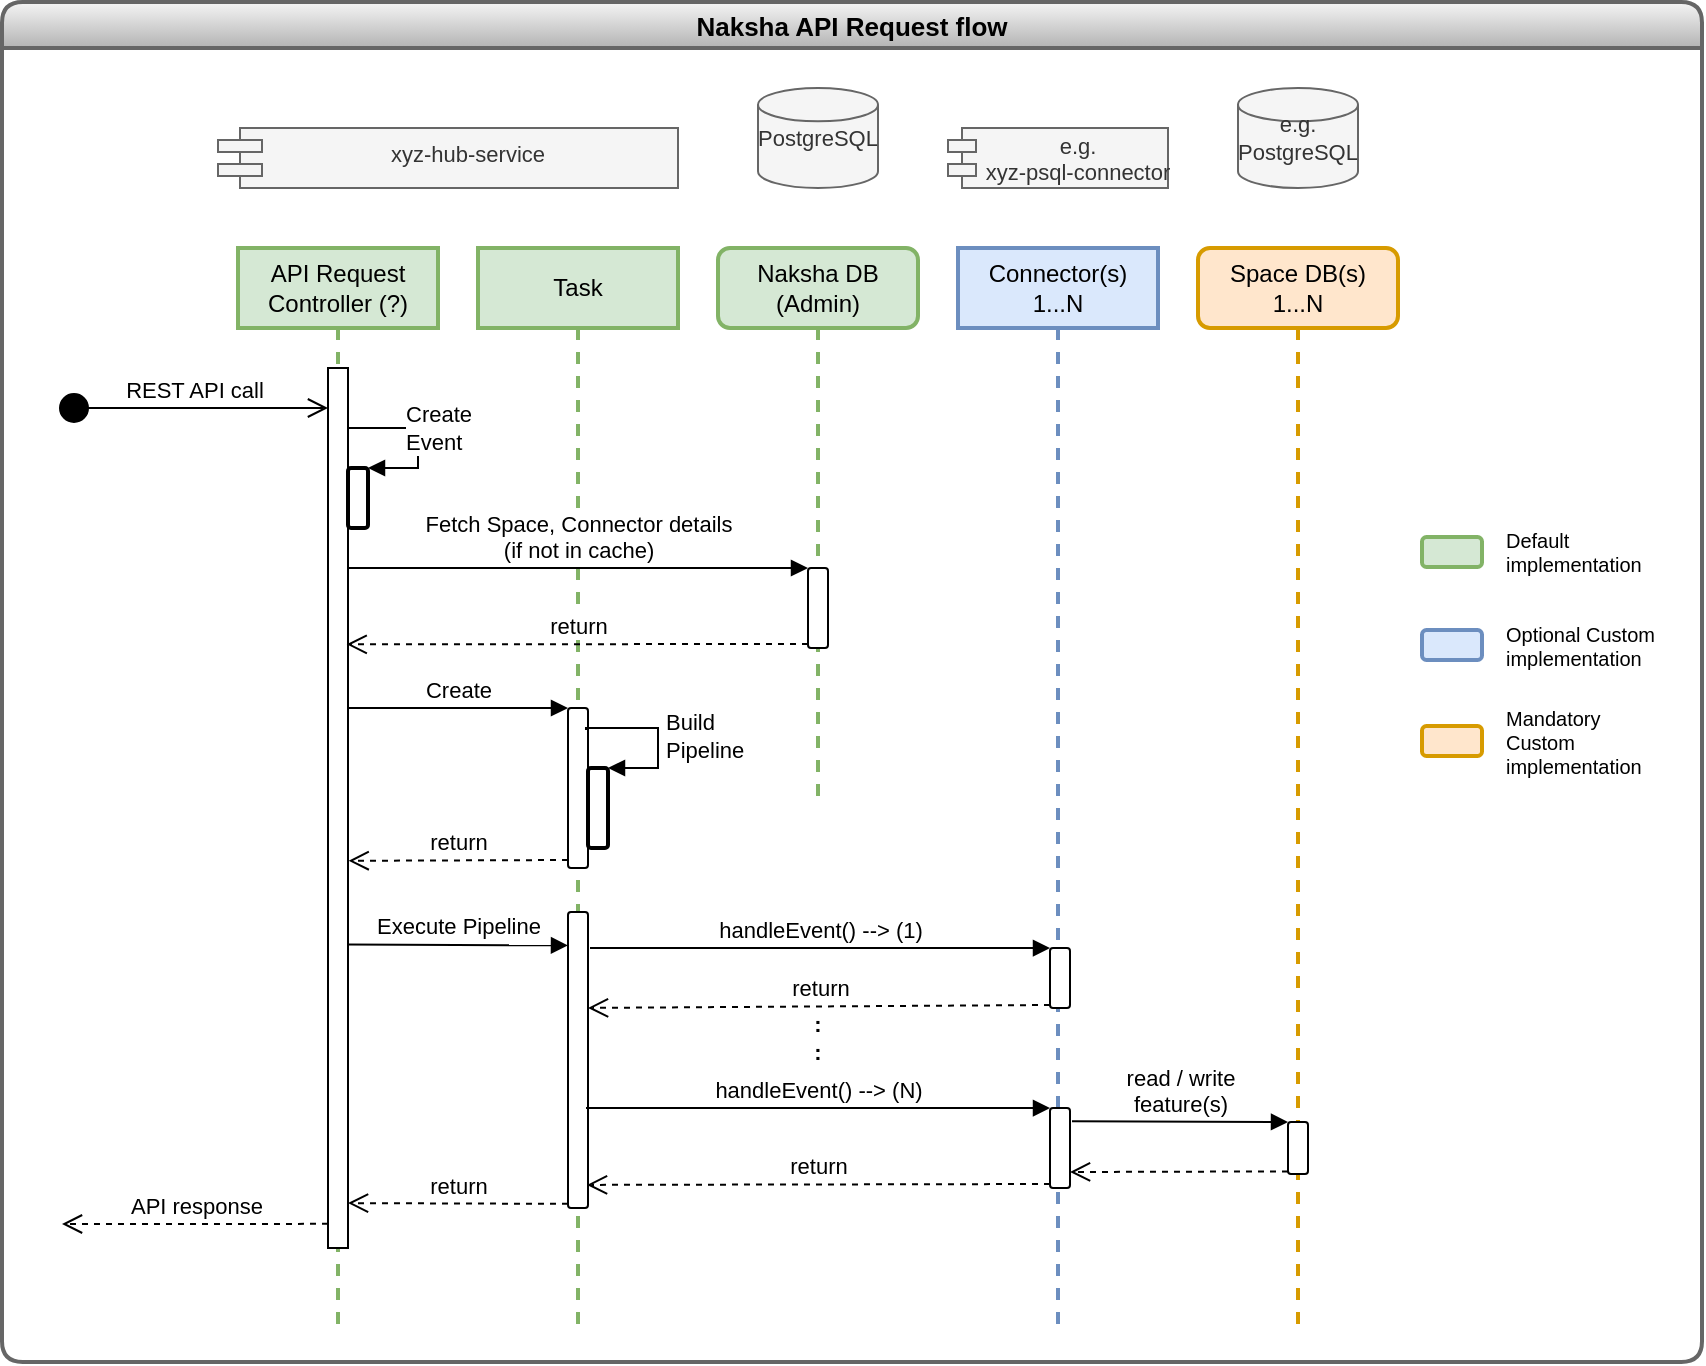 <mxfile version="16.1.2" type="device"><diagram id="Obo5cB7O04AJ7v5FpMcv" name="Page-1"><mxGraphModel dx="850" dy="562" grid="1" gridSize="10" guides="1" tooltips="1" connect="1" arrows="1" fold="1" page="1" pageScale="1" pageWidth="1169" pageHeight="827" math="0" shadow="0"><root><mxCell id="0"/><mxCell id="1" parent="0"/><mxCell id="FYHCxZDHsHW0RmtBR5TR-3" value="API Request Controller (?)" style="shape=umlLifeline;perimeter=lifelinePerimeter;whiteSpace=wrap;html=1;container=1;collapsible=0;recursiveResize=0;outlineConnect=0;fillColor=#d5e8d4;strokeColor=#82b366;strokeWidth=2;" vertex="1" parent="1"><mxGeometry x="188" y="153" width="100" height="540" as="geometry"/></mxCell><mxCell id="FYHCxZDHsHW0RmtBR5TR-4" value="" style="html=1;points=[];perimeter=orthogonalPerimeter;" vertex="1" parent="FYHCxZDHsHW0RmtBR5TR-3"><mxGeometry x="45" y="60" width="10" height="440" as="geometry"/></mxCell><mxCell id="FYHCxZDHsHW0RmtBR5TR-36" value="" style="html=1;points=[];perimeter=orthogonalPerimeter;rounded=1;shadow=0;sketch=0;strokeColor=#000000;strokeWidth=2;" vertex="1" parent="FYHCxZDHsHW0RmtBR5TR-3"><mxGeometry x="55" y="110" width="10" height="30" as="geometry"/></mxCell><mxCell id="FYHCxZDHsHW0RmtBR5TR-37" value="Create&lt;br&gt;Event" style="edgeStyle=orthogonalEdgeStyle;html=1;align=left;spacingLeft=2;endArrow=block;rounded=0;entryX=1;entryY=0;exitX=1;exitY=0.291;exitDx=0;exitDy=0;exitPerimeter=0;" edge="1" target="FYHCxZDHsHW0RmtBR5TR-36" parent="FYHCxZDHsHW0RmtBR5TR-3" source="FYHCxZDHsHW0RmtBR5TR-4"><mxGeometry x="0.384" relative="1" as="geometry"><mxPoint x="60" y="90" as="sourcePoint"/><Array as="points"><mxPoint x="55" y="90"/><mxPoint x="90" y="90"/><mxPoint x="90" y="110"/></Array><mxPoint as="offset"/></mxGeometry></mxCell><mxCell id="FYHCxZDHsHW0RmtBR5TR-67" value="API response" style="html=1;verticalAlign=bottom;endArrow=open;dashed=1;endSize=8;exitX=0;exitY=0.986;rounded=0;fontSize=11;exitDx=0;exitDy=0;exitPerimeter=0;" edge="1" parent="FYHCxZDHsHW0RmtBR5TR-3"><mxGeometry relative="1" as="geometry"><mxPoint x="-88" y="488" as="targetPoint"/><mxPoint x="45" y="487.928" as="sourcePoint"/></mxGeometry></mxCell><mxCell id="FYHCxZDHsHW0RmtBR5TR-19" value="Task" style="shape=umlLifeline;perimeter=lifelinePerimeter;whiteSpace=wrap;html=1;container=1;collapsible=0;recursiveResize=0;outlineConnect=0;fillColor=#d5e8d4;strokeColor=#82b366;strokeWidth=2;" vertex="1" parent="1"><mxGeometry x="308" y="153" width="100" height="540" as="geometry"/></mxCell><mxCell id="FYHCxZDHsHW0RmtBR5TR-42" value="" style="html=1;points=[];perimeter=orthogonalPerimeter;rounded=1;shadow=0;sketch=0;fontSize=11;strokeColor=#000000;strokeWidth=1;" vertex="1" parent="FYHCxZDHsHW0RmtBR5TR-19"><mxGeometry x="45" y="230" width="10" height="80" as="geometry"/></mxCell><mxCell id="FYHCxZDHsHW0RmtBR5TR-48" value="" style="html=1;points=[];perimeter=orthogonalPerimeter;rounded=1;shadow=0;sketch=0;fontSize=11;strokeColor=#000000;strokeWidth=2;" vertex="1" parent="FYHCxZDHsHW0RmtBR5TR-19"><mxGeometry x="55" y="260" width="10" height="40" as="geometry"/></mxCell><mxCell id="FYHCxZDHsHW0RmtBR5TR-49" value="Build&lt;br&gt;Pipeline" style="edgeStyle=orthogonalEdgeStyle;html=1;align=left;spacingLeft=2;endArrow=block;rounded=0;entryX=1;entryY=0;fontSize=11;exitX=0.9;exitY=0.138;exitDx=0;exitDy=0;exitPerimeter=0;" edge="1" target="FYHCxZDHsHW0RmtBR5TR-48" parent="FYHCxZDHsHW0RmtBR5TR-19" source="FYHCxZDHsHW0RmtBR5TR-42"><mxGeometry relative="1" as="geometry"><mxPoint x="60" y="240" as="sourcePoint"/><Array as="points"><mxPoint x="54" y="240"/><mxPoint x="90" y="240"/><mxPoint x="90" y="260"/></Array></mxGeometry></mxCell><mxCell id="FYHCxZDHsHW0RmtBR5TR-50" value="" style="html=1;points=[];perimeter=orthogonalPerimeter;rounded=1;shadow=0;sketch=0;fontSize=11;strokeColor=#000000;strokeWidth=1;" vertex="1" parent="FYHCxZDHsHW0RmtBR5TR-19"><mxGeometry x="45" y="332" width="10" height="148" as="geometry"/></mxCell><mxCell id="FYHCxZDHsHW0RmtBR5TR-22" value="Naksha DB&lt;br&gt;(Admin)" style="shape=umlLifeline;perimeter=lifelinePerimeter;whiteSpace=wrap;html=1;container=1;collapsible=0;recursiveResize=0;outlineConnect=0;rounded=1;sketch=0;shadow=0;fillColor=#d5e8d4;strokeColor=#82b366;strokeWidth=2;" vertex="1" parent="1"><mxGeometry x="428" y="153" width="100" height="280" as="geometry"/></mxCell><mxCell id="FYHCxZDHsHW0RmtBR5TR-45" value="" style="html=1;points=[];perimeter=orthogonalPerimeter;rounded=1;shadow=0;sketch=0;fontSize=11;strokeColor=#000000;strokeWidth=1;" vertex="1" parent="FYHCxZDHsHW0RmtBR5TR-22"><mxGeometry x="45" y="160" width="10" height="40" as="geometry"/></mxCell><mxCell id="FYHCxZDHsHW0RmtBR5TR-25" value="Connector(s) 1...N" style="shape=umlLifeline;perimeter=lifelinePerimeter;whiteSpace=wrap;html=1;container=1;collapsible=0;recursiveResize=0;outlineConnect=0;fillColor=#dae8fc;strokeColor=#6c8ebf;strokeWidth=2;" vertex="1" parent="1"><mxGeometry x="548" y="153" width="100" height="540" as="geometry"/></mxCell><mxCell id="FYHCxZDHsHW0RmtBR5TR-53" value="" style="html=1;points=[];perimeter=orthogonalPerimeter;rounded=1;shadow=0;sketch=0;fontSize=11;strokeColor=#000000;strokeWidth=1;" vertex="1" parent="FYHCxZDHsHW0RmtBR5TR-25"><mxGeometry x="46" y="350.01" width="10" height="29.99" as="geometry"/></mxCell><mxCell id="FYHCxZDHsHW0RmtBR5TR-54" value="handleEvent() --&amp;gt; (1)" style="html=1;verticalAlign=bottom;endArrow=block;entryX=0;entryY=0;rounded=0;fontSize=11;exitX=1;exitY=0.303;exitDx=0;exitDy=0;exitPerimeter=0;" edge="1" parent="FYHCxZDHsHW0RmtBR5TR-25" target="FYHCxZDHsHW0RmtBR5TR-53"><mxGeometry relative="1" as="geometry"><mxPoint x="-184" y="350" as="sourcePoint"/></mxGeometry></mxCell><mxCell id="FYHCxZDHsHW0RmtBR5TR-59" value="" style="html=1;points=[];perimeter=orthogonalPerimeter;rounded=1;shadow=0;sketch=0;fontSize=11;strokeColor=#000000;strokeWidth=1;" vertex="1" parent="FYHCxZDHsHW0RmtBR5TR-25"><mxGeometry x="46" y="430.01" width="10" height="39.99" as="geometry"/></mxCell><mxCell id="FYHCxZDHsHW0RmtBR5TR-28" value="Space DB(s)&lt;br&gt;1...N" style="shape=umlLifeline;perimeter=lifelinePerimeter;whiteSpace=wrap;html=1;container=1;collapsible=0;recursiveResize=0;outlineConnect=0;fillColor=#ffe6cc;strokeColor=#d79b00;strokeWidth=2;rounded=1;" vertex="1" parent="1"><mxGeometry x="668" y="153" width="100" height="540" as="geometry"/></mxCell><mxCell id="FYHCxZDHsHW0RmtBR5TR-63" value="" style="html=1;points=[];perimeter=orthogonalPerimeter;rounded=1;shadow=0;sketch=0;fontSize=11;strokeColor=#000000;strokeWidth=1;" vertex="1" parent="FYHCxZDHsHW0RmtBR5TR-28"><mxGeometry x="45" y="437.01" width="10" height="25.99" as="geometry"/></mxCell><mxCell id="FYHCxZDHsHW0RmtBR5TR-34" value="REST API call" style="html=1;verticalAlign=bottom;startArrow=circle;startFill=1;endArrow=open;startSize=6;endSize=8;rounded=0;fontSize=11;" edge="1" parent="1" target="FYHCxZDHsHW0RmtBR5TR-4"><mxGeometry width="80" relative="1" as="geometry"><mxPoint x="98" y="233" as="sourcePoint"/><mxPoint x="228" y="233" as="targetPoint"/></mxGeometry></mxCell><mxCell id="FYHCxZDHsHW0RmtBR5TR-38" value="xyz-hub-service" style="shape=module;align=left;spacingLeft=20;align=center;verticalAlign=top;rounded=1;shadow=0;sketch=0;fontSize=11;strokeColor=#666666;strokeWidth=1;jettyWidth=22;jettyHeight=6;fillColor=#f5f5f5;fontColor=#333333;" vertex="1" parent="1"><mxGeometry x="178" y="93" width="230" height="30" as="geometry"/></mxCell><mxCell id="FYHCxZDHsHW0RmtBR5TR-39" value="PostgreSQL" style="strokeWidth=1;html=1;shape=mxgraph.flowchart.database;whiteSpace=wrap;rounded=1;shadow=0;sketch=0;fontSize=11;fillColor=#f5f5f5;fontColor=#333333;strokeColor=#666666;" vertex="1" parent="1"><mxGeometry x="448" y="73" width="60" height="50" as="geometry"/></mxCell><mxCell id="FYHCxZDHsHW0RmtBR5TR-40" value="e.g. PostgreSQL" style="strokeWidth=1;html=1;shape=mxgraph.flowchart.database;whiteSpace=wrap;rounded=1;shadow=0;sketch=0;fontSize=11;fillColor=#f5f5f5;fontColor=#333333;strokeColor=#666666;" vertex="1" parent="1"><mxGeometry x="688" y="73" width="60" height="50" as="geometry"/></mxCell><mxCell id="FYHCxZDHsHW0RmtBR5TR-41" value="e.g.&#10;xyz-psql-connector" style="shape=module;align=center;spacingLeft=20;align=center;verticalAlign=middle;rounded=1;shadow=0;sketch=0;fontSize=11;strokeColor=#666666;strokeWidth=1;jettyWidth=14;jettyHeight=6;fillColor=#f5f5f5;fontColor=#333333;labelPosition=center;verticalLabelPosition=middle;" vertex="1" parent="1"><mxGeometry x="543" y="93" width="110" height="30" as="geometry"/></mxCell><mxCell id="FYHCxZDHsHW0RmtBR5TR-43" value="Create" style="html=1;verticalAlign=bottom;endArrow=block;entryX=0;entryY=0;rounded=0;fontSize=11;" edge="1" target="FYHCxZDHsHW0RmtBR5TR-42" parent="1"><mxGeometry relative="1" as="geometry"><mxPoint x="243" y="383.0" as="sourcePoint"/></mxGeometry></mxCell><mxCell id="FYHCxZDHsHW0RmtBR5TR-44" value="return" style="html=1;verticalAlign=bottom;endArrow=open;dashed=1;endSize=8;exitX=0;exitY=0.95;rounded=0;fontSize=11;entryX=1.033;entryY=0.56;entryDx=0;entryDy=0;entryPerimeter=0;" edge="1" source="FYHCxZDHsHW0RmtBR5TR-42" parent="1" target="FYHCxZDHsHW0RmtBR5TR-4"><mxGeometry relative="1" as="geometry"><mxPoint x="278" y="460" as="targetPoint"/></mxGeometry></mxCell><mxCell id="FYHCxZDHsHW0RmtBR5TR-46" value="Fetch Space, Connector details&lt;br&gt;(if not in cache)" style="html=1;verticalAlign=bottom;endArrow=block;entryX=0;entryY=0;rounded=0;fontSize=11;" edge="1" target="FYHCxZDHsHW0RmtBR5TR-45" parent="1" source="FYHCxZDHsHW0RmtBR5TR-4"><mxGeometry relative="1" as="geometry"><mxPoint x="298" y="313" as="sourcePoint"/></mxGeometry></mxCell><mxCell id="FYHCxZDHsHW0RmtBR5TR-47" value="return" style="html=1;verticalAlign=bottom;endArrow=open;dashed=1;endSize=8;exitX=0;exitY=0.95;rounded=0;fontSize=11;entryX=0.933;entryY=0.314;entryDx=0;entryDy=0;entryPerimeter=0;" edge="1" source="FYHCxZDHsHW0RmtBR5TR-45" parent="1" target="FYHCxZDHsHW0RmtBR5TR-4"><mxGeometry relative="1" as="geometry"><mxPoint x="258" y="351" as="targetPoint"/></mxGeometry></mxCell><mxCell id="FYHCxZDHsHW0RmtBR5TR-51" value="Execute Pipeline" style="html=1;verticalAlign=bottom;endArrow=block;rounded=0;fontSize=11;entryX=0;entryY=0.113;entryDx=0;entryDy=0;entryPerimeter=0;exitX=0.95;exitY=0.655;exitDx=0;exitDy=0;exitPerimeter=0;" edge="1" parent="1" source="FYHCxZDHsHW0RmtBR5TR-4" target="FYHCxZDHsHW0RmtBR5TR-50"><mxGeometry relative="1" as="geometry"><mxPoint x="268" y="494" as="sourcePoint"/><mxPoint x="348" y="493" as="targetPoint"/></mxGeometry></mxCell><mxCell id="FYHCxZDHsHW0RmtBR5TR-55" value="return" style="html=1;verticalAlign=bottom;endArrow=open;dashed=1;endSize=8;exitX=0;exitY=0.95;rounded=0;fontSize=11;entryX=1;entryY=0.324;entryDx=0;entryDy=0;entryPerimeter=0;" edge="1" parent="1" source="FYHCxZDHsHW0RmtBR5TR-53" target="FYHCxZDHsHW0RmtBR5TR-50"><mxGeometry relative="1" as="geometry"><mxPoint x="528" y="532" as="targetPoint"/></mxGeometry></mxCell><mxCell id="FYHCxZDHsHW0RmtBR5TR-61" value="return" style="html=1;verticalAlign=bottom;endArrow=open;dashed=1;endSize=8;exitX=0;exitY=0.95;rounded=0;fontSize=11;entryX=0.95;entryY=0.922;entryDx=0;entryDy=0;entryPerimeter=0;" edge="1" parent="1" source="FYHCxZDHsHW0RmtBR5TR-59" target="FYHCxZDHsHW0RmtBR5TR-50"><mxGeometry relative="1" as="geometry"><mxPoint x="388" y="613" as="targetPoint"/></mxGeometry></mxCell><mxCell id="FYHCxZDHsHW0RmtBR5TR-60" value="handleEvent() --&amp;gt; (N)" style="html=1;verticalAlign=bottom;endArrow=block;entryX=0;entryY=0;rounded=0;fontSize=11;exitX=0.9;exitY=0.662;exitDx=0;exitDy=0;exitPerimeter=0;" edge="1" parent="1" target="FYHCxZDHsHW0RmtBR5TR-59" source="FYHCxZDHsHW0RmtBR5TR-50"><mxGeometry relative="1" as="geometry"><mxPoint x="398" y="583" as="sourcePoint"/></mxGeometry></mxCell><mxCell id="FYHCxZDHsHW0RmtBR5TR-62" value=":&lt;br style=&quot;font-size: 11px;&quot;&gt;:" style="text;html=1;strokeColor=none;fillColor=none;align=center;verticalAlign=middle;whiteSpace=wrap;rounded=0;shadow=0;sketch=0;fontSize=11;fontStyle=1" vertex="1" parent="1"><mxGeometry x="448" y="533" width="60" height="30" as="geometry"/></mxCell><mxCell id="FYHCxZDHsHW0RmtBR5TR-64" value="" style="html=1;verticalAlign=bottom;endArrow=open;dashed=1;endSize=8;exitX=0;exitY=0.95;rounded=0;fontSize=11;entryX=1;entryY=0.8;entryDx=0;entryDy=0;entryPerimeter=0;" edge="1" parent="1" source="FYHCxZDHsHW0RmtBR5TR-63" target="FYHCxZDHsHW0RmtBR5TR-59"><mxGeometry relative="1" as="geometry"><mxPoint x="658" y="612" as="targetPoint"/></mxGeometry></mxCell><mxCell id="FYHCxZDHsHW0RmtBR5TR-65" value="read / write&lt;br&gt;feature(s)" style="html=1;verticalAlign=bottom;endArrow=block;entryX=0;entryY=0;rounded=0;fontSize=11;exitX=1.1;exitY=0.166;exitDx=0;exitDy=0;exitPerimeter=0;" edge="1" parent="1" target="FYHCxZDHsHW0RmtBR5TR-63" source="FYHCxZDHsHW0RmtBR5TR-59"><mxGeometry relative="1" as="geometry"><mxPoint x="478" y="652.996" as="sourcePoint"/></mxGeometry></mxCell><mxCell id="FYHCxZDHsHW0RmtBR5TR-66" value="return" style="html=1;verticalAlign=bottom;endArrow=open;dashed=1;endSize=8;exitX=0;exitY=0.986;rounded=0;fontSize=11;exitDx=0;exitDy=0;exitPerimeter=0;entryX=1;entryY=0.949;entryDx=0;entryDy=0;entryPerimeter=0;" edge="1" parent="1" source="FYHCxZDHsHW0RmtBR5TR-50" target="FYHCxZDHsHW0RmtBR5TR-4"><mxGeometry relative="1" as="geometry"><mxPoint x="258" y="631" as="targetPoint"/><mxPoint x="604" y="631.001" as="sourcePoint"/></mxGeometry></mxCell><mxCell id="FYHCxZDHsHW0RmtBR5TR-68" value="Naksha API Request flow" style="swimlane;rounded=1;shadow=0;sketch=0;fontSize=13;strokeWidth=2;collapsible=0;fillColor=#f5f5f5;gradientColor=#b3b3b3;strokeColor=#666666;" vertex="1" parent="1"><mxGeometry x="70" y="30" width="850" height="680" as="geometry"/></mxCell><mxCell id="FYHCxZDHsHW0RmtBR5TR-69" value="" style="rounded=1;whiteSpace=wrap;html=1;shadow=0;sketch=0;fontSize=13;strokeColor=#82b366;strokeWidth=2;fillColor=#d5e8d4;" vertex="1" parent="FYHCxZDHsHW0RmtBR5TR-68"><mxGeometry x="710" y="267.5" width="30" height="15" as="geometry"/></mxCell><mxCell id="FYHCxZDHsHW0RmtBR5TR-70" value="Default implementation" style="text;html=1;strokeColor=none;fillColor=none;align=left;verticalAlign=middle;whiteSpace=wrap;rounded=0;shadow=0;sketch=0;fontSize=10;" vertex="1" parent="FYHCxZDHsHW0RmtBR5TR-68"><mxGeometry x="750" y="260" width="60" height="30" as="geometry"/></mxCell><mxCell id="FYHCxZDHsHW0RmtBR5TR-71" value="" style="rounded=1;whiteSpace=wrap;html=1;shadow=0;sketch=0;fontSize=13;strokeColor=#6c8ebf;strokeWidth=2;fillColor=#dae8fc;" vertex="1" parent="FYHCxZDHsHW0RmtBR5TR-68"><mxGeometry x="710" y="314" width="30" height="15" as="geometry"/></mxCell><mxCell id="FYHCxZDHsHW0RmtBR5TR-72" value="Optional Custom implementation" style="text;html=1;strokeColor=none;fillColor=none;align=left;verticalAlign=middle;whiteSpace=wrap;rounded=0;shadow=0;sketch=0;fontSize=10;" vertex="1" parent="FYHCxZDHsHW0RmtBR5TR-68"><mxGeometry x="750" y="306.5" width="80" height="30" as="geometry"/></mxCell><mxCell id="FYHCxZDHsHW0RmtBR5TR-73" value="" style="rounded=1;whiteSpace=wrap;html=1;shadow=0;sketch=0;fontSize=13;strokeColor=#d79b00;strokeWidth=2;fillColor=#ffe6cc;" vertex="1" parent="FYHCxZDHsHW0RmtBR5TR-68"><mxGeometry x="710" y="362" width="30" height="15" as="geometry"/></mxCell><mxCell id="FYHCxZDHsHW0RmtBR5TR-74" value="Mandatory Custom implementation" style="text;html=1;strokeColor=none;fillColor=none;align=left;verticalAlign=middle;whiteSpace=wrap;rounded=0;shadow=0;sketch=0;fontSize=10;" vertex="1" parent="FYHCxZDHsHW0RmtBR5TR-68"><mxGeometry x="750" y="354.5" width="80" height="30" as="geometry"/></mxCell></root></mxGraphModel></diagram></mxfile>